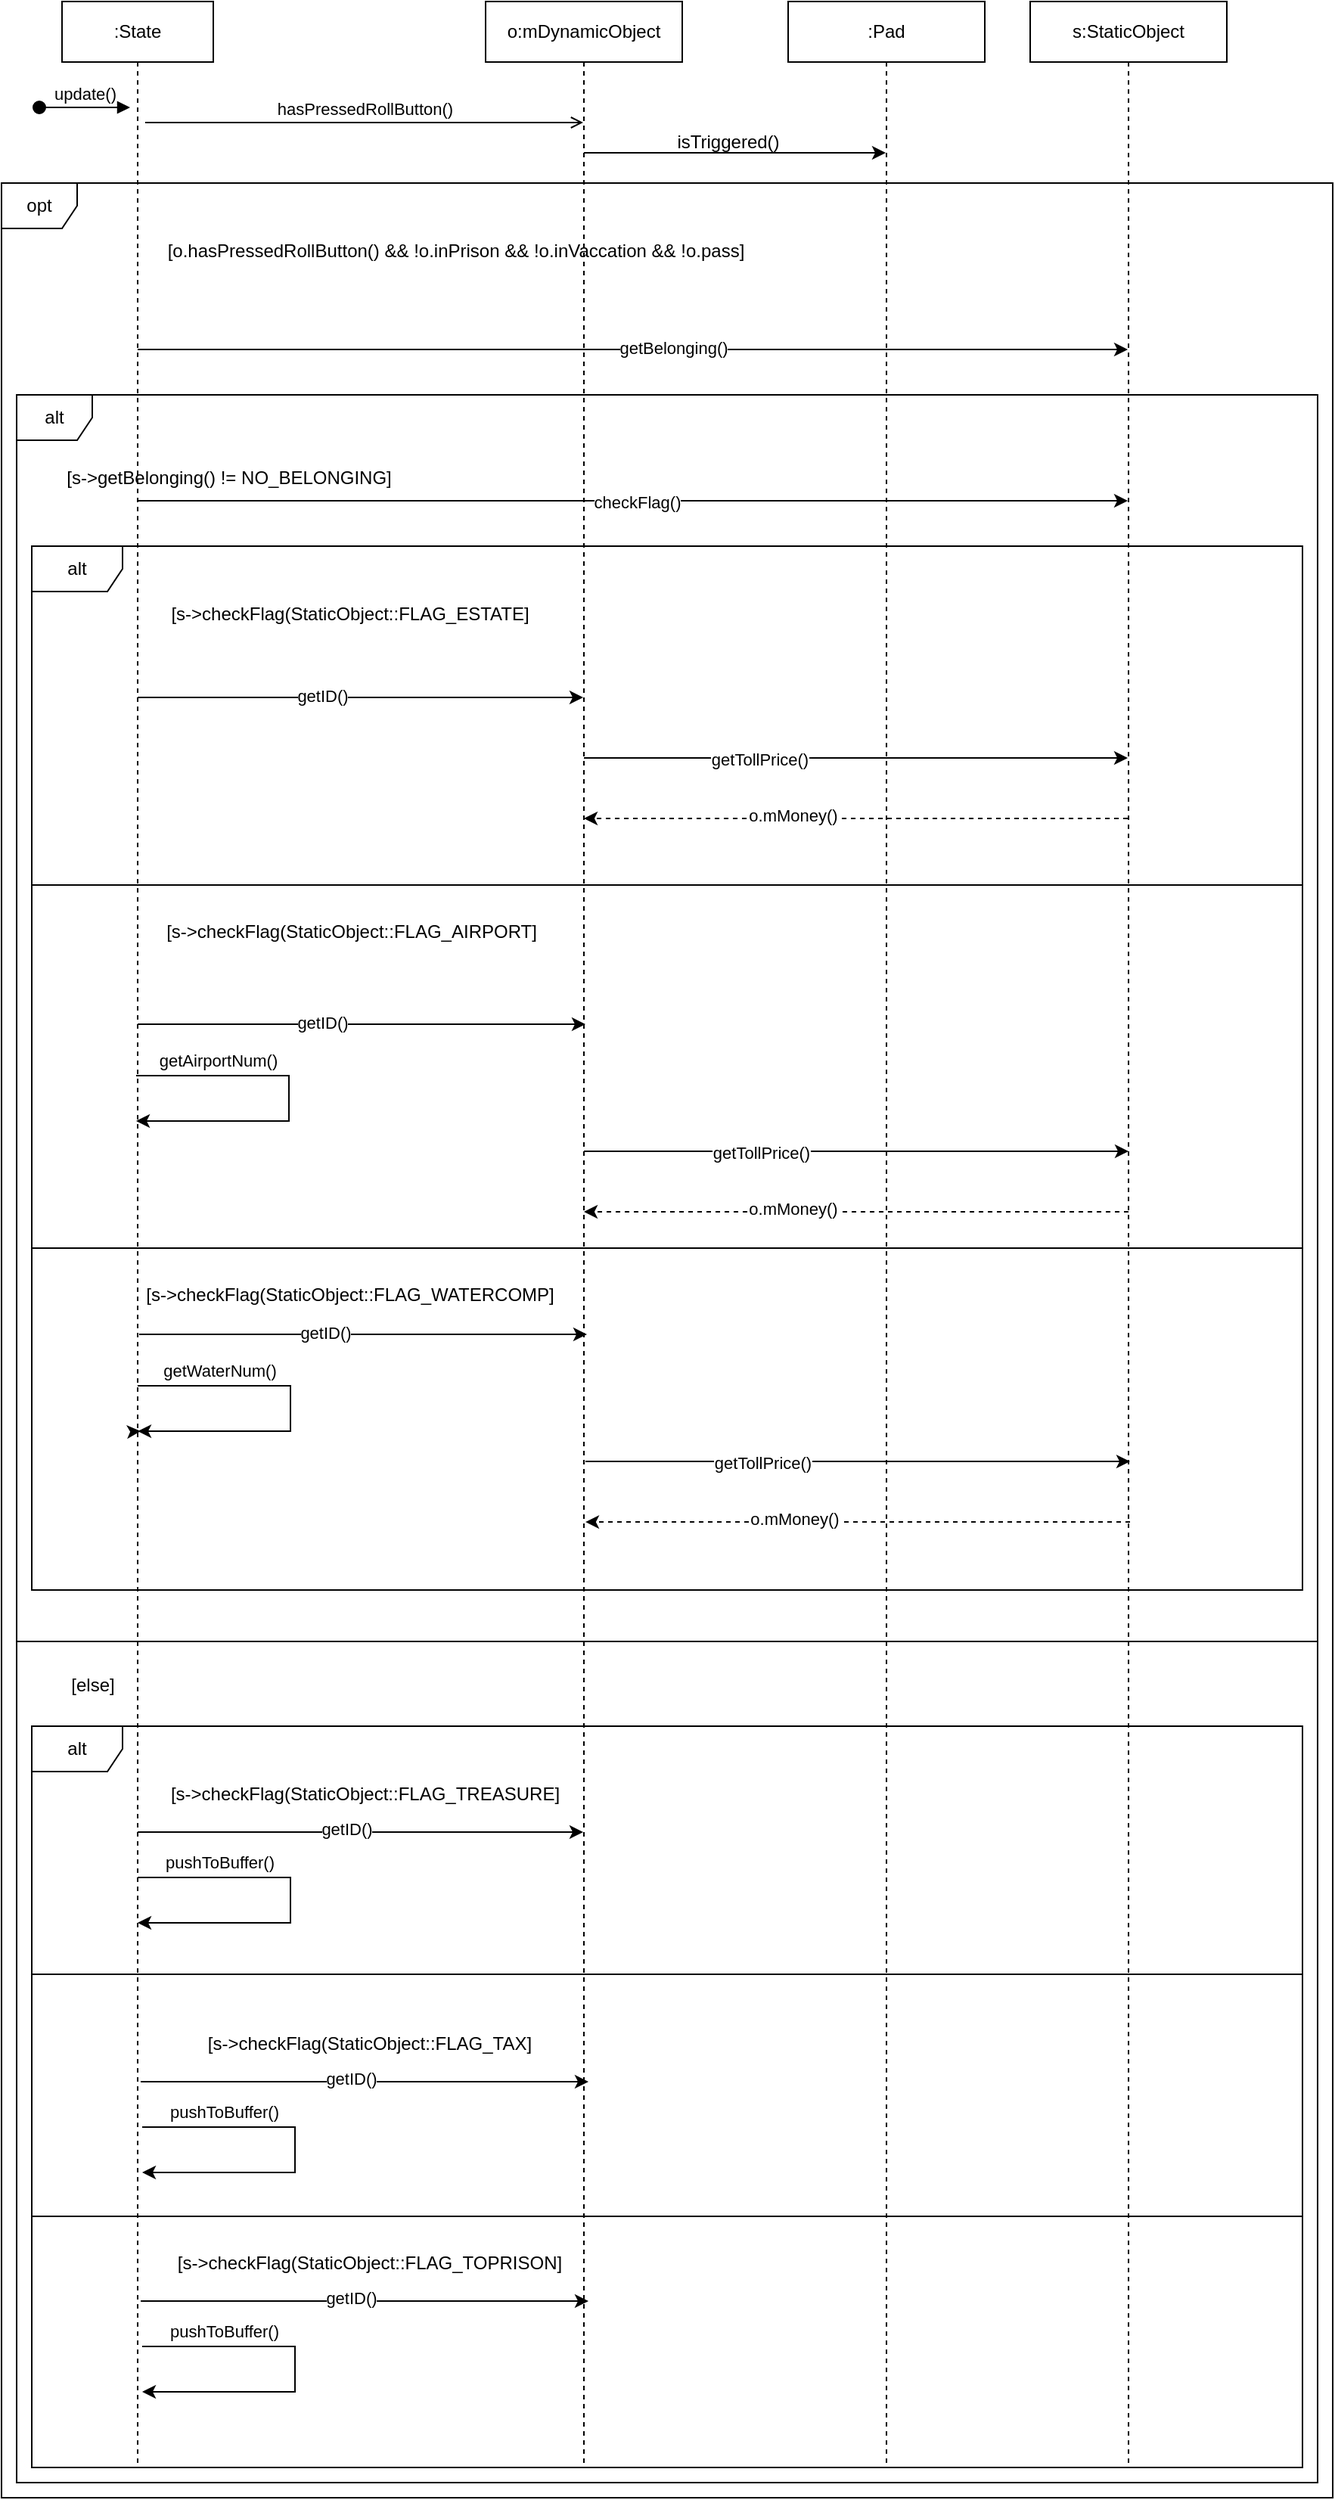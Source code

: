 <mxfile version="21.3.2" type="github">
  <diagram name="Page-1" id="2YBvvXClWsGukQMizWep">
    <mxGraphModel dx="1676" dy="1025" grid="1" gridSize="10" guides="1" tooltips="1" connect="1" arrows="1" fold="1" page="1" pageScale="1" pageWidth="1200" pageHeight="1920" math="0" shadow="0">
      <root>
        <mxCell id="0" />
        <mxCell id="1" parent="0" />
        <mxCell id="2J1gnLoJQ_jvk3FVc1kS-12" style="edgeStyle=elbowEdgeStyle;rounded=0;orthogonalLoop=1;jettySize=auto;html=1;elbow=vertical;curved=0;" edge="1" parent="1" source="aM9ryv3xv72pqoxQDRHE-1" target="2J1gnLoJQ_jvk3FVc1kS-4">
          <mxGeometry relative="1" as="geometry">
            <Array as="points">
              <mxPoint x="510" y="270" />
            </Array>
          </mxGeometry>
        </mxCell>
        <mxCell id="2J1gnLoJQ_jvk3FVc1kS-32" value="getBelonging()" style="edgeLabel;html=1;align=center;verticalAlign=middle;resizable=0;points=[];" vertex="1" connectable="0" parent="2J1gnLoJQ_jvk3FVc1kS-12">
          <mxGeometry x="0.08" y="1" relative="1" as="geometry">
            <mxPoint as="offset" />
          </mxGeometry>
        </mxCell>
        <mxCell id="2J1gnLoJQ_jvk3FVc1kS-23" style="edgeStyle=elbowEdgeStyle;rounded=0;orthogonalLoop=1;jettySize=auto;html=1;elbow=vertical;curved=0;" edge="1" parent="1">
          <mxGeometry relative="1" as="geometry">
            <mxPoint x="89.324" y="1009.238" as="sourcePoint" />
            <mxPoint x="90" y="1008.23" as="targetPoint" />
          </mxGeometry>
        </mxCell>
        <mxCell id="2J1gnLoJQ_jvk3FVc1kS-27" style="edgeStyle=elbowEdgeStyle;rounded=0;orthogonalLoop=1;jettySize=auto;html=1;elbow=vertical;curved=0;" edge="1" parent="1" source="aM9ryv3xv72pqoxQDRHE-1" target="2J1gnLoJQ_jvk3FVc1kS-4">
          <mxGeometry relative="1" as="geometry">
            <Array as="points">
              <mxPoint x="320" y="370" />
              <mxPoint x="340" y="380" />
              <mxPoint x="360" y="420" />
            </Array>
          </mxGeometry>
        </mxCell>
        <mxCell id="2J1gnLoJQ_jvk3FVc1kS-28" value="checkFlag()" style="edgeLabel;html=1;align=center;verticalAlign=middle;resizable=0;points=[];" vertex="1" connectable="0" parent="2J1gnLoJQ_jvk3FVc1kS-27">
          <mxGeometry x="0.008" y="-1" relative="1" as="geometry">
            <mxPoint as="offset" />
          </mxGeometry>
        </mxCell>
        <mxCell id="2J1gnLoJQ_jvk3FVc1kS-98" style="edgeStyle=elbowEdgeStyle;rounded=0;orthogonalLoop=1;jettySize=auto;html=1;elbow=vertical;curved=0;" edge="1" parent="1" source="aM9ryv3xv72pqoxQDRHE-1" target="aM9ryv3xv72pqoxQDRHE-5">
          <mxGeometry relative="1" as="geometry">
            <Array as="points">
              <mxPoint x="280" y="1250" />
            </Array>
          </mxGeometry>
        </mxCell>
        <mxCell id="2J1gnLoJQ_jvk3FVc1kS-99" value="getID()" style="edgeLabel;html=1;align=center;verticalAlign=middle;resizable=0;points=[];" vertex="1" connectable="0" parent="2J1gnLoJQ_jvk3FVc1kS-98">
          <mxGeometry x="-0.071" y="2" relative="1" as="geometry">
            <mxPoint x="1" as="offset" />
          </mxGeometry>
        </mxCell>
        <mxCell id="aM9ryv3xv72pqoxQDRHE-1" value=":State" style="shape=umlLifeline;perimeter=lifelinePerimeter;whiteSpace=wrap;html=1;container=0;dropTarget=0;collapsible=0;recursiveResize=0;outlineConnect=0;portConstraint=eastwest;newEdgeStyle={&quot;edgeStyle&quot;:&quot;elbowEdgeStyle&quot;,&quot;elbow&quot;:&quot;vertical&quot;,&quot;curved&quot;:0,&quot;rounded&quot;:0};" parent="1" vertex="1">
          <mxGeometry x="40" y="40" width="100" height="1630" as="geometry" />
        </mxCell>
        <mxCell id="aM9ryv3xv72pqoxQDRHE-3" value="update()" style="html=1;verticalAlign=bottom;startArrow=oval;endArrow=block;startSize=8;edgeStyle=elbowEdgeStyle;elbow=vertical;curved=0;rounded=0;" parent="aM9ryv3xv72pqoxQDRHE-1" edge="1">
          <mxGeometry relative="1" as="geometry">
            <mxPoint x="-15" y="70" as="sourcePoint" />
            <mxPoint x="45" y="70" as="targetPoint" />
            <mxPoint as="offset" />
          </mxGeometry>
        </mxCell>
        <mxCell id="2J1gnLoJQ_jvk3FVc1kS-7" style="edgeStyle=elbowEdgeStyle;rounded=0;orthogonalLoop=1;jettySize=auto;html=1;elbow=vertical;curved=0;" edge="1" parent="1" source="aM9ryv3xv72pqoxQDRHE-5" target="2J1gnLoJQ_jvk3FVc1kS-5">
          <mxGeometry relative="1" as="geometry">
            <Array as="points">
              <mxPoint x="490" y="140" />
            </Array>
          </mxGeometry>
        </mxCell>
        <mxCell id="aM9ryv3xv72pqoxQDRHE-5" value="o:mDynamicObject" style="shape=umlLifeline;perimeter=lifelinePerimeter;whiteSpace=wrap;html=1;container=0;dropTarget=0;collapsible=0;recursiveResize=0;outlineConnect=0;portConstraint=eastwest;newEdgeStyle={&quot;edgeStyle&quot;:&quot;elbowEdgeStyle&quot;,&quot;elbow&quot;:&quot;vertical&quot;,&quot;curved&quot;:0,&quot;rounded&quot;:0};" parent="1" vertex="1">
          <mxGeometry x="320" y="40" width="130" height="1630" as="geometry" />
        </mxCell>
        <mxCell id="aM9ryv3xv72pqoxQDRHE-7" value="hasPressedRollButton()" style="html=1;verticalAlign=bottom;endArrow=open;edgeStyle=elbowEdgeStyle;elbow=vertical;curved=0;rounded=0;endFill=0;" parent="1" target="aM9ryv3xv72pqoxQDRHE-5" edge="1">
          <mxGeometry relative="1" as="geometry">
            <mxPoint x="95" y="120" as="sourcePoint" />
            <Array as="points">
              <mxPoint x="180" y="120" />
            </Array>
            <mxPoint x="380" y="120" as="targetPoint" />
          </mxGeometry>
        </mxCell>
        <mxCell id="2J1gnLoJQ_jvk3FVc1kS-4" value="s:StaticObject" style="shape=umlLifeline;perimeter=lifelinePerimeter;whiteSpace=wrap;html=1;container=0;dropTarget=0;collapsible=0;recursiveResize=0;outlineConnect=0;portConstraint=eastwest;newEdgeStyle={&quot;edgeStyle&quot;:&quot;elbowEdgeStyle&quot;,&quot;elbow&quot;:&quot;vertical&quot;,&quot;curved&quot;:0,&quot;rounded&quot;:0};" vertex="1" parent="1">
          <mxGeometry x="680" y="40" width="130" height="1630" as="geometry" />
        </mxCell>
        <mxCell id="2J1gnLoJQ_jvk3FVc1kS-5" value=":Pad" style="shape=umlLifeline;perimeter=lifelinePerimeter;whiteSpace=wrap;html=1;container=0;dropTarget=0;collapsible=0;recursiveResize=0;outlineConnect=0;portConstraint=eastwest;newEdgeStyle={&quot;edgeStyle&quot;:&quot;elbowEdgeStyle&quot;,&quot;elbow&quot;:&quot;vertical&quot;,&quot;curved&quot;:0,&quot;rounded&quot;:0};" vertex="1" parent="1">
          <mxGeometry x="520" y="40" width="130" height="1630" as="geometry" />
        </mxCell>
        <mxCell id="2J1gnLoJQ_jvk3FVc1kS-8" value="isTriggered()" style="text;html=1;align=center;verticalAlign=middle;resizable=0;points=[];autosize=1;strokeColor=none;fillColor=none;" vertex="1" parent="1">
          <mxGeometry x="435" y="118" width="90" height="30" as="geometry" />
        </mxCell>
        <mxCell id="2J1gnLoJQ_jvk3FVc1kS-1" value="opt" style="shape=umlFrame;whiteSpace=wrap;html=1;pointerEvents=0;width=50;height=30;" vertex="1" parent="1">
          <mxGeometry y="160" width="880" height="1530" as="geometry" />
        </mxCell>
        <mxCell id="2J1gnLoJQ_jvk3FVc1kS-3" value="[o.hasPressedRollButton() &amp;amp;&amp;amp; !o.inPrison &amp;amp;&amp;amp; !o.inVaccation &amp;amp;&amp;amp; !o.pass]" style="text;html=1;align=center;verticalAlign=middle;resizable=0;points=[];autosize=1;strokeColor=none;fillColor=none;" vertex="1" parent="1">
          <mxGeometry x="100" y="190" width="400" height="30" as="geometry" />
        </mxCell>
        <mxCell id="2J1gnLoJQ_jvk3FVc1kS-15" value="alt" style="shape=umlFrame;whiteSpace=wrap;html=2;pointerEvents=0;width=50;height=30;noLabel=0;comic=0;enumerate=0;" vertex="1" parent="1">
          <mxGeometry x="10" y="300" width="860" height="1380" as="geometry" />
        </mxCell>
        <mxCell id="2J1gnLoJQ_jvk3FVc1kS-16" value="[s-&amp;gt;getBelonging() != NO_BELONGING]" style="text;html=1;align=center;verticalAlign=middle;resizable=0;points=[];autosize=1;strokeColor=none;fillColor=none;" vertex="1" parent="1">
          <mxGeometry x="30" y="340" width="240" height="30" as="geometry" />
        </mxCell>
        <mxCell id="2J1gnLoJQ_jvk3FVc1kS-25" value="alt" style="shape=umlFrame;whiteSpace=wrap;html=1;pointerEvents=0;" vertex="1" parent="1">
          <mxGeometry x="20" y="400" width="840" height="690" as="geometry" />
        </mxCell>
        <mxCell id="2J1gnLoJQ_jvk3FVc1kS-43" value="" style="line;strokeWidth=1;fillColor=none;align=left;verticalAlign=middle;spacingTop=-1;spacingLeft=3;spacingRight=3;rotatable=0;labelPosition=right;points=[];portConstraint=eastwest;strokeColor=inherit;" vertex="1" parent="1">
          <mxGeometry x="20" y="620" width="840" height="8" as="geometry" />
        </mxCell>
        <mxCell id="2J1gnLoJQ_jvk3FVc1kS-65" style="edgeStyle=elbowEdgeStyle;rounded=0;orthogonalLoop=1;jettySize=auto;html=1;elbow=vertical;curved=0;" edge="1" parent="1">
          <mxGeometry relative="1" as="geometry">
            <mxPoint x="90" y="780" as="sourcePoint" />
            <mxPoint x="91" y="780" as="targetPoint" />
          </mxGeometry>
        </mxCell>
        <mxCell id="2J1gnLoJQ_jvk3FVc1kS-66" style="edgeStyle=elbowEdgeStyle;rounded=0;orthogonalLoop=1;jettySize=auto;html=1;elbow=vertical;curved=0;" edge="1" parent="1">
          <mxGeometry relative="1" as="geometry">
            <mxPoint x="90" y="716" as="sourcePoint" />
            <mxPoint x="386" y="716" as="targetPoint" />
          </mxGeometry>
        </mxCell>
        <mxCell id="2J1gnLoJQ_jvk3FVc1kS-67" value="getID()" style="edgeLabel;html=1;align=center;verticalAlign=middle;resizable=0;points=[];" vertex="1" connectable="0" parent="2J1gnLoJQ_jvk3FVc1kS-66">
          <mxGeometry x="-0.174" y="1" relative="1" as="geometry">
            <mxPoint as="offset" />
          </mxGeometry>
        </mxCell>
        <mxCell id="2J1gnLoJQ_jvk3FVc1kS-68" style="edgeStyle=elbowEdgeStyle;rounded=0;orthogonalLoop=1;jettySize=auto;html=1;elbow=vertical;curved=0;" edge="1" parent="1">
          <mxGeometry relative="1" as="geometry">
            <mxPoint x="385" y="800" as="sourcePoint" />
            <mxPoint x="745" y="800" as="targetPoint" />
            <Array as="points">
              <mxPoint x="521" y="800" />
            </Array>
          </mxGeometry>
        </mxCell>
        <mxCell id="2J1gnLoJQ_jvk3FVc1kS-69" value="getTollPrice()" style="edgeLabel;html=1;align=center;verticalAlign=middle;resizable=0;points=[];" vertex="1" connectable="0" parent="2J1gnLoJQ_jvk3FVc1kS-68">
          <mxGeometry x="-0.354" y="-1" relative="1" as="geometry">
            <mxPoint as="offset" />
          </mxGeometry>
        </mxCell>
        <mxCell id="2J1gnLoJQ_jvk3FVc1kS-70" style="edgeStyle=elbowEdgeStyle;rounded=0;orthogonalLoop=1;jettySize=auto;html=1;elbow=vertical;curved=0;dashed=1;" edge="1" parent="1">
          <mxGeometry relative="1" as="geometry">
            <mxPoint x="745" y="840" as="sourcePoint" />
            <mxPoint x="385" y="840" as="targetPoint" />
            <Array as="points">
              <mxPoint x="511" y="840" />
              <mxPoint x="531" y="880" />
            </Array>
          </mxGeometry>
        </mxCell>
        <mxCell id="2J1gnLoJQ_jvk3FVc1kS-71" value="o.mMoney()" style="edgeLabel;html=1;align=center;verticalAlign=middle;resizable=0;points=[];" vertex="1" connectable="0" parent="2J1gnLoJQ_jvk3FVc1kS-70">
          <mxGeometry x="0.236" y="-2" relative="1" as="geometry">
            <mxPoint as="offset" />
          </mxGeometry>
        </mxCell>
        <mxCell id="2J1gnLoJQ_jvk3FVc1kS-72" value="[s-&amp;gt;checkFlag(StaticObject::FLAG_AIRPORT]" style="text;html=1;align=center;verticalAlign=middle;resizable=0;points=[];autosize=1;strokeColor=none;fillColor=none;" vertex="1" parent="1">
          <mxGeometry x="96" y="640" width="270" height="30" as="geometry" />
        </mxCell>
        <mxCell id="2J1gnLoJQ_jvk3FVc1kS-76" style="edgeStyle=elbowEdgeStyle;rounded=0;orthogonalLoop=1;jettySize=auto;html=1;" edge="1" parent="1">
          <mxGeometry relative="1" as="geometry">
            <mxPoint x="89" y="750" as="sourcePoint" />
            <mxPoint x="89" y="780" as="targetPoint" />
            <Array as="points">
              <mxPoint x="190" y="770" />
            </Array>
          </mxGeometry>
        </mxCell>
        <mxCell id="2J1gnLoJQ_jvk3FVc1kS-77" value="getAirportNum()" style="edgeLabel;html=1;align=center;verticalAlign=middle;resizable=0;points=[];" vertex="1" connectable="0" parent="2J1gnLoJQ_jvk3FVc1kS-76">
          <mxGeometry x="-0.538" y="-4" relative="1" as="geometry">
            <mxPoint y="-14" as="offset" />
          </mxGeometry>
        </mxCell>
        <mxCell id="2J1gnLoJQ_jvk3FVc1kS-34" style="edgeStyle=elbowEdgeStyle;rounded=0;orthogonalLoop=1;jettySize=auto;html=1;elbow=vertical;curved=0;" edge="1" parent="1" source="aM9ryv3xv72pqoxQDRHE-1" target="aM9ryv3xv72pqoxQDRHE-5">
          <mxGeometry relative="1" as="geometry">
            <Array as="points">
              <mxPoint x="270" y="500" />
            </Array>
          </mxGeometry>
        </mxCell>
        <mxCell id="2J1gnLoJQ_jvk3FVc1kS-35" value="getID()" style="edgeLabel;html=1;align=center;verticalAlign=middle;resizable=0;points=[];" vertex="1" connectable="0" parent="2J1gnLoJQ_jvk3FVc1kS-34">
          <mxGeometry x="-0.174" y="1" relative="1" as="geometry">
            <mxPoint as="offset" />
          </mxGeometry>
        </mxCell>
        <mxCell id="2J1gnLoJQ_jvk3FVc1kS-37" style="edgeStyle=elbowEdgeStyle;rounded=0;orthogonalLoop=1;jettySize=auto;html=1;elbow=vertical;curved=0;" edge="1" parent="1" source="aM9ryv3xv72pqoxQDRHE-5" target="2J1gnLoJQ_jvk3FVc1kS-4">
          <mxGeometry relative="1" as="geometry">
            <Array as="points">
              <mxPoint x="520" y="540" />
            </Array>
          </mxGeometry>
        </mxCell>
        <mxCell id="2J1gnLoJQ_jvk3FVc1kS-38" value="getTollPrice()" style="edgeLabel;html=1;align=center;verticalAlign=middle;resizable=0;points=[];" vertex="1" connectable="0" parent="2J1gnLoJQ_jvk3FVc1kS-37">
          <mxGeometry x="-0.354" y="-1" relative="1" as="geometry">
            <mxPoint as="offset" />
          </mxGeometry>
        </mxCell>
        <mxCell id="2J1gnLoJQ_jvk3FVc1kS-39" style="edgeStyle=elbowEdgeStyle;rounded=0;orthogonalLoop=1;jettySize=auto;html=1;elbow=vertical;curved=0;dashed=1;" edge="1" parent="1" source="2J1gnLoJQ_jvk3FVc1kS-4" target="aM9ryv3xv72pqoxQDRHE-5">
          <mxGeometry relative="1" as="geometry">
            <Array as="points">
              <mxPoint x="510" y="580" />
              <mxPoint x="530" y="620" />
            </Array>
          </mxGeometry>
        </mxCell>
        <mxCell id="2J1gnLoJQ_jvk3FVc1kS-40" value="o.mMoney()" style="edgeLabel;html=1;align=center;verticalAlign=middle;resizable=0;points=[];" vertex="1" connectable="0" parent="2J1gnLoJQ_jvk3FVc1kS-39">
          <mxGeometry x="0.236" y="-2" relative="1" as="geometry">
            <mxPoint as="offset" />
          </mxGeometry>
        </mxCell>
        <mxCell id="2J1gnLoJQ_jvk3FVc1kS-26" value="[s-&amp;gt;checkFlag(StaticObject::FLAG_ESTATE]" style="text;html=1;align=center;verticalAlign=middle;resizable=0;points=[];autosize=1;strokeColor=none;fillColor=none;" vertex="1" parent="1">
          <mxGeometry x="100" y="430" width="260" height="30" as="geometry" />
        </mxCell>
        <mxCell id="2J1gnLoJQ_jvk3FVc1kS-78" style="edgeStyle=elbowEdgeStyle;rounded=0;orthogonalLoop=1;jettySize=auto;html=1;elbow=vertical;curved=0;" edge="1" parent="1">
          <mxGeometry relative="1" as="geometry">
            <mxPoint x="91" y="985.06" as="sourcePoint" />
            <mxPoint x="92" y="985.06" as="targetPoint" />
          </mxGeometry>
        </mxCell>
        <mxCell id="2J1gnLoJQ_jvk3FVc1kS-79" style="edgeStyle=elbowEdgeStyle;rounded=0;orthogonalLoop=1;jettySize=auto;html=1;elbow=vertical;curved=0;" edge="1" parent="1">
          <mxGeometry relative="1" as="geometry">
            <mxPoint x="91" y="921.06" as="sourcePoint" />
            <mxPoint x="387" y="921.06" as="targetPoint" />
          </mxGeometry>
        </mxCell>
        <mxCell id="2J1gnLoJQ_jvk3FVc1kS-80" value="getID()" style="edgeLabel;html=1;align=center;verticalAlign=middle;resizable=0;points=[];" vertex="1" connectable="0" parent="2J1gnLoJQ_jvk3FVc1kS-79">
          <mxGeometry x="-0.174" y="1" relative="1" as="geometry">
            <mxPoint as="offset" />
          </mxGeometry>
        </mxCell>
        <mxCell id="2J1gnLoJQ_jvk3FVc1kS-81" style="edgeStyle=elbowEdgeStyle;rounded=0;orthogonalLoop=1;jettySize=auto;html=1;elbow=vertical;curved=0;" edge="1" parent="1">
          <mxGeometry relative="1" as="geometry">
            <mxPoint x="386" y="1005.06" as="sourcePoint" />
            <mxPoint x="746" y="1005.06" as="targetPoint" />
            <Array as="points">
              <mxPoint x="522" y="1005.06" />
            </Array>
          </mxGeometry>
        </mxCell>
        <mxCell id="2J1gnLoJQ_jvk3FVc1kS-82" value="getTollPrice()" style="edgeLabel;html=1;align=center;verticalAlign=middle;resizable=0;points=[];" vertex="1" connectable="0" parent="2J1gnLoJQ_jvk3FVc1kS-81">
          <mxGeometry x="-0.354" y="-1" relative="1" as="geometry">
            <mxPoint as="offset" />
          </mxGeometry>
        </mxCell>
        <mxCell id="2J1gnLoJQ_jvk3FVc1kS-83" style="edgeStyle=elbowEdgeStyle;rounded=0;orthogonalLoop=1;jettySize=auto;html=1;elbow=vertical;curved=0;dashed=1;" edge="1" parent="1">
          <mxGeometry relative="1" as="geometry">
            <mxPoint x="746" y="1045.06" as="sourcePoint" />
            <mxPoint x="386" y="1045.06" as="targetPoint" />
            <Array as="points">
              <mxPoint x="512" y="1045.06" />
              <mxPoint x="532" y="1085.06" />
            </Array>
          </mxGeometry>
        </mxCell>
        <mxCell id="2J1gnLoJQ_jvk3FVc1kS-84" value="o.mMoney()" style="edgeLabel;html=1;align=center;verticalAlign=middle;resizable=0;points=[];" vertex="1" connectable="0" parent="2J1gnLoJQ_jvk3FVc1kS-83">
          <mxGeometry x="0.236" y="-2" relative="1" as="geometry">
            <mxPoint as="offset" />
          </mxGeometry>
        </mxCell>
        <mxCell id="2J1gnLoJQ_jvk3FVc1kS-85" style="edgeStyle=elbowEdgeStyle;rounded=0;orthogonalLoop=1;jettySize=auto;html=1;" edge="1" parent="1">
          <mxGeometry relative="1" as="geometry">
            <mxPoint x="90" y="955.06" as="sourcePoint" />
            <mxPoint x="90" y="985.06" as="targetPoint" />
            <Array as="points">
              <mxPoint x="191" y="975.06" />
            </Array>
          </mxGeometry>
        </mxCell>
        <mxCell id="2J1gnLoJQ_jvk3FVc1kS-86" value="getWaterNum()" style="edgeLabel;html=1;align=center;verticalAlign=middle;resizable=0;points=[];" vertex="1" connectable="0" parent="2J1gnLoJQ_jvk3FVc1kS-85">
          <mxGeometry x="-0.538" y="-4" relative="1" as="geometry">
            <mxPoint y="-14" as="offset" />
          </mxGeometry>
        </mxCell>
        <mxCell id="2J1gnLoJQ_jvk3FVc1kS-87" value="" style="line;strokeWidth=1;fillColor=none;align=left;verticalAlign=middle;spacingTop=-1;spacingLeft=3;spacingRight=3;rotatable=0;labelPosition=right;points=[];portConstraint=eastwest;strokeColor=inherit;" vertex="1" parent="1">
          <mxGeometry x="20" y="860" width="840" height="8" as="geometry" />
        </mxCell>
        <mxCell id="2J1gnLoJQ_jvk3FVc1kS-88" value="[s-&amp;gt;checkFlag(StaticObject::FLAG_WATERCOMP]" style="text;html=1;align=center;verticalAlign=middle;resizable=0;points=[];autosize=1;strokeColor=none;fillColor=none;" vertex="1" parent="1">
          <mxGeometry x="85" y="880" width="290" height="30" as="geometry" />
        </mxCell>
        <mxCell id="2J1gnLoJQ_jvk3FVc1kS-89" value="" style="text;strokeColor=none;fillColor=none;align=left;verticalAlign=middle;spacingTop=-1;spacingLeft=4;spacingRight=4;rotatable=0;labelPosition=right;points=[];portConstraint=eastwest;" vertex="1" parent="1">
          <mxGeometry x="10" y="1140" width="20" height="14" as="geometry" />
        </mxCell>
        <mxCell id="2J1gnLoJQ_jvk3FVc1kS-91" value="" style="line;strokeWidth=1;fillColor=none;align=left;verticalAlign=middle;spacingTop=-1;spacingLeft=3;spacingRight=3;rotatable=0;labelPosition=right;points=[];portConstraint=eastwest;strokeColor=inherit;" vertex="1" parent="1">
          <mxGeometry x="10" y="1120" width="860" height="8" as="geometry" />
        </mxCell>
        <mxCell id="2J1gnLoJQ_jvk3FVc1kS-93" value="[else]" style="text;html=1;align=center;verticalAlign=middle;resizable=0;points=[];autosize=1;strokeColor=none;fillColor=none;" vertex="1" parent="1">
          <mxGeometry x="35" y="1138" width="50" height="30" as="geometry" />
        </mxCell>
        <mxCell id="2J1gnLoJQ_jvk3FVc1kS-94" value="alt" style="shape=umlFrame;whiteSpace=wrap;html=1;pointerEvents=0;" vertex="1" parent="1">
          <mxGeometry x="20" y="1180" width="840" height="490" as="geometry" />
        </mxCell>
        <mxCell id="2J1gnLoJQ_jvk3FVc1kS-95" value="[s-&amp;gt;checkFlag(StaticObject::FLAG_TREASURE]" style="text;html=1;align=center;verticalAlign=middle;resizable=0;points=[];autosize=1;strokeColor=none;fillColor=none;" vertex="1" parent="1">
          <mxGeometry x="100" y="1210" width="280" height="30" as="geometry" />
        </mxCell>
        <mxCell id="2J1gnLoJQ_jvk3FVc1kS-96" style="edgeStyle=elbowEdgeStyle;rounded=0;orthogonalLoop=1;jettySize=auto;html=1;" edge="1" parent="1">
          <mxGeometry relative="1" as="geometry">
            <mxPoint x="90" y="1280" as="sourcePoint" />
            <mxPoint x="90" y="1310" as="targetPoint" />
            <Array as="points">
              <mxPoint x="191" y="1300" />
            </Array>
          </mxGeometry>
        </mxCell>
        <mxCell id="2J1gnLoJQ_jvk3FVc1kS-97" value="pushToBuffer()" style="edgeLabel;html=1;align=center;verticalAlign=middle;resizable=0;points=[];" vertex="1" connectable="0" parent="2J1gnLoJQ_jvk3FVc1kS-96">
          <mxGeometry x="-0.538" y="-4" relative="1" as="geometry">
            <mxPoint y="-14" as="offset" />
          </mxGeometry>
        </mxCell>
        <mxCell id="2J1gnLoJQ_jvk3FVc1kS-100" value="" style="line;strokeWidth=1;fillColor=none;align=left;verticalAlign=middle;spacingTop=-1;spacingLeft=3;spacingRight=3;rotatable=0;labelPosition=right;points=[];portConstraint=eastwest;strokeColor=inherit;" vertex="1" parent="1">
          <mxGeometry x="20" y="1340" width="840" height="8" as="geometry" />
        </mxCell>
        <mxCell id="2J1gnLoJQ_jvk3FVc1kS-101" style="edgeStyle=elbowEdgeStyle;rounded=0;orthogonalLoop=1;jettySize=auto;html=1;elbow=vertical;curved=0;" edge="1" parent="1">
          <mxGeometry relative="1" as="geometry">
            <mxPoint x="92" y="1415" as="sourcePoint" />
            <mxPoint x="388" y="1415" as="targetPoint" />
            <Array as="points">
              <mxPoint x="283" y="1415" />
            </Array>
          </mxGeometry>
        </mxCell>
        <mxCell id="2J1gnLoJQ_jvk3FVc1kS-102" value="getID()" style="edgeLabel;html=1;align=center;verticalAlign=middle;resizable=0;points=[];" vertex="1" connectable="0" parent="2J1gnLoJQ_jvk3FVc1kS-101">
          <mxGeometry x="-0.071" y="2" relative="1" as="geometry">
            <mxPoint x="1" as="offset" />
          </mxGeometry>
        </mxCell>
        <mxCell id="2J1gnLoJQ_jvk3FVc1kS-103" value="[s-&amp;gt;checkFlag(StaticObject::FLAG_TAX]" style="text;html=1;align=center;verticalAlign=middle;resizable=0;points=[];autosize=1;strokeColor=none;fillColor=none;" vertex="1" parent="1">
          <mxGeometry x="123" y="1375" width="240" height="30" as="geometry" />
        </mxCell>
        <mxCell id="2J1gnLoJQ_jvk3FVc1kS-104" style="edgeStyle=elbowEdgeStyle;rounded=0;orthogonalLoop=1;jettySize=auto;html=1;" edge="1" parent="1">
          <mxGeometry relative="1" as="geometry">
            <mxPoint x="93" y="1445" as="sourcePoint" />
            <mxPoint x="93" y="1475" as="targetPoint" />
            <Array as="points">
              <mxPoint x="194" y="1465" />
            </Array>
          </mxGeometry>
        </mxCell>
        <mxCell id="2J1gnLoJQ_jvk3FVc1kS-105" value="pushToBuffer()" style="edgeLabel;html=1;align=center;verticalAlign=middle;resizable=0;points=[];" vertex="1" connectable="0" parent="2J1gnLoJQ_jvk3FVc1kS-104">
          <mxGeometry x="-0.538" y="-4" relative="1" as="geometry">
            <mxPoint y="-14" as="offset" />
          </mxGeometry>
        </mxCell>
        <mxCell id="2J1gnLoJQ_jvk3FVc1kS-106" value="" style="line;strokeWidth=1;fillColor=none;align=left;verticalAlign=middle;spacingTop=-1;spacingLeft=3;spacingRight=3;rotatable=0;labelPosition=right;points=[];portConstraint=eastwest;strokeColor=inherit;" vertex="1" parent="1">
          <mxGeometry x="20" y="1500" width="840" height="8" as="geometry" />
        </mxCell>
        <mxCell id="2J1gnLoJQ_jvk3FVc1kS-107" style="edgeStyle=elbowEdgeStyle;rounded=0;orthogonalLoop=1;jettySize=auto;html=1;elbow=vertical;curved=0;" edge="1" parent="1">
          <mxGeometry relative="1" as="geometry">
            <mxPoint x="92" y="1560" as="sourcePoint" />
            <mxPoint x="388" y="1560" as="targetPoint" />
            <Array as="points">
              <mxPoint x="283" y="1560" />
            </Array>
          </mxGeometry>
        </mxCell>
        <mxCell id="2J1gnLoJQ_jvk3FVc1kS-108" value="getID()" style="edgeLabel;html=1;align=center;verticalAlign=middle;resizable=0;points=[];" vertex="1" connectable="0" parent="2J1gnLoJQ_jvk3FVc1kS-107">
          <mxGeometry x="-0.071" y="2" relative="1" as="geometry">
            <mxPoint x="1" as="offset" />
          </mxGeometry>
        </mxCell>
        <mxCell id="2J1gnLoJQ_jvk3FVc1kS-109" value="[s-&amp;gt;checkFlag(StaticObject::FLAG_TOPRISON]" style="text;html=1;align=center;verticalAlign=middle;resizable=0;points=[];autosize=1;strokeColor=none;fillColor=none;" vertex="1" parent="1">
          <mxGeometry x="103" y="1520" width="280" height="30" as="geometry" />
        </mxCell>
        <mxCell id="2J1gnLoJQ_jvk3FVc1kS-110" style="edgeStyle=elbowEdgeStyle;rounded=0;orthogonalLoop=1;jettySize=auto;html=1;" edge="1" parent="1">
          <mxGeometry relative="1" as="geometry">
            <mxPoint x="93" y="1590" as="sourcePoint" />
            <mxPoint x="93" y="1620" as="targetPoint" />
            <Array as="points">
              <mxPoint x="194" y="1610" />
            </Array>
          </mxGeometry>
        </mxCell>
        <mxCell id="2J1gnLoJQ_jvk3FVc1kS-111" value="pushToBuffer()" style="edgeLabel;html=1;align=center;verticalAlign=middle;resizable=0;points=[];" vertex="1" connectable="0" parent="2J1gnLoJQ_jvk3FVc1kS-110">
          <mxGeometry x="-0.538" y="-4" relative="1" as="geometry">
            <mxPoint y="-14" as="offset" />
          </mxGeometry>
        </mxCell>
      </root>
    </mxGraphModel>
  </diagram>
</mxfile>

